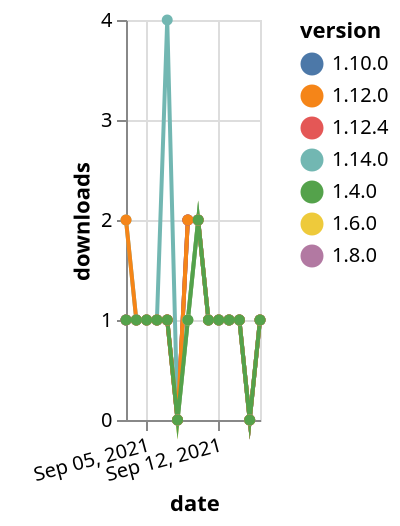 {"$schema": "https://vega.github.io/schema/vega-lite/v5.json", "description": "A simple bar chart with embedded data.", "data": {"values": [{"date": "2021-09-03", "total": 204, "delta": 1, "version": "1.6.0"}, {"date": "2021-09-04", "total": 205, "delta": 1, "version": "1.6.0"}, {"date": "2021-09-05", "total": 206, "delta": 1, "version": "1.6.0"}, {"date": "2021-09-06", "total": 207, "delta": 1, "version": "1.6.0"}, {"date": "2021-09-07", "total": 208, "delta": 1, "version": "1.6.0"}, {"date": "2021-09-08", "total": 208, "delta": 0, "version": "1.6.0"}, {"date": "2021-09-09", "total": 209, "delta": 1, "version": "1.6.0"}, {"date": "2021-09-10", "total": 211, "delta": 2, "version": "1.6.0"}, {"date": "2021-09-11", "total": 212, "delta": 1, "version": "1.6.0"}, {"date": "2021-09-12", "total": 213, "delta": 1, "version": "1.6.0"}, {"date": "2021-09-13", "total": 214, "delta": 1, "version": "1.6.0"}, {"date": "2021-09-14", "total": 215, "delta": 1, "version": "1.6.0"}, {"date": "2021-09-15", "total": 215, "delta": 0, "version": "1.6.0"}, {"date": "2021-09-16", "total": 216, "delta": 1, "version": "1.6.0"}, {"date": "2021-09-03", "total": 204, "delta": 1, "version": "1.8.0"}, {"date": "2021-09-04", "total": 205, "delta": 1, "version": "1.8.0"}, {"date": "2021-09-05", "total": 206, "delta": 1, "version": "1.8.0"}, {"date": "2021-09-06", "total": 207, "delta": 1, "version": "1.8.0"}, {"date": "2021-09-07", "total": 208, "delta": 1, "version": "1.8.0"}, {"date": "2021-09-08", "total": 208, "delta": 0, "version": "1.8.0"}, {"date": "2021-09-09", "total": 210, "delta": 2, "version": "1.8.0"}, {"date": "2021-09-10", "total": 212, "delta": 2, "version": "1.8.0"}, {"date": "2021-09-11", "total": 213, "delta": 1, "version": "1.8.0"}, {"date": "2021-09-12", "total": 214, "delta": 1, "version": "1.8.0"}, {"date": "2021-09-13", "total": 215, "delta": 1, "version": "1.8.0"}, {"date": "2021-09-14", "total": 216, "delta": 1, "version": "1.8.0"}, {"date": "2021-09-15", "total": 216, "delta": 0, "version": "1.8.0"}, {"date": "2021-09-16", "total": 217, "delta": 1, "version": "1.8.0"}, {"date": "2021-09-03", "total": 176, "delta": 1, "version": "1.10.0"}, {"date": "2021-09-04", "total": 177, "delta": 1, "version": "1.10.0"}, {"date": "2021-09-05", "total": 178, "delta": 1, "version": "1.10.0"}, {"date": "2021-09-06", "total": 179, "delta": 1, "version": "1.10.0"}, {"date": "2021-09-07", "total": 180, "delta": 1, "version": "1.10.0"}, {"date": "2021-09-08", "total": 180, "delta": 0, "version": "1.10.0"}, {"date": "2021-09-09", "total": 182, "delta": 2, "version": "1.10.0"}, {"date": "2021-09-10", "total": 184, "delta": 2, "version": "1.10.0"}, {"date": "2021-09-11", "total": 185, "delta": 1, "version": "1.10.0"}, {"date": "2021-09-12", "total": 186, "delta": 1, "version": "1.10.0"}, {"date": "2021-09-13", "total": 187, "delta": 1, "version": "1.10.0"}, {"date": "2021-09-14", "total": 188, "delta": 1, "version": "1.10.0"}, {"date": "2021-09-15", "total": 188, "delta": 0, "version": "1.10.0"}, {"date": "2021-09-16", "total": 189, "delta": 1, "version": "1.10.0"}, {"date": "2021-09-03", "total": 145, "delta": 1, "version": "1.12.4"}, {"date": "2021-09-04", "total": 146, "delta": 1, "version": "1.12.4"}, {"date": "2021-09-05", "total": 147, "delta": 1, "version": "1.12.4"}, {"date": "2021-09-06", "total": 148, "delta": 1, "version": "1.12.4"}, {"date": "2021-09-07", "total": 149, "delta": 1, "version": "1.12.4"}, {"date": "2021-09-08", "total": 149, "delta": 0, "version": "1.12.4"}, {"date": "2021-09-09", "total": 151, "delta": 2, "version": "1.12.4"}, {"date": "2021-09-10", "total": 153, "delta": 2, "version": "1.12.4"}, {"date": "2021-09-11", "total": 154, "delta": 1, "version": "1.12.4"}, {"date": "2021-09-12", "total": 155, "delta": 1, "version": "1.12.4"}, {"date": "2021-09-13", "total": 156, "delta": 1, "version": "1.12.4"}, {"date": "2021-09-14", "total": 157, "delta": 1, "version": "1.12.4"}, {"date": "2021-09-15", "total": 157, "delta": 0, "version": "1.12.4"}, {"date": "2021-09-16", "total": 158, "delta": 1, "version": "1.12.4"}, {"date": "2021-09-03", "total": 133, "delta": 2, "version": "1.14.0"}, {"date": "2021-09-04", "total": 134, "delta": 1, "version": "1.14.0"}, {"date": "2021-09-05", "total": 135, "delta": 1, "version": "1.14.0"}, {"date": "2021-09-06", "total": 136, "delta": 1, "version": "1.14.0"}, {"date": "2021-09-07", "total": 140, "delta": 4, "version": "1.14.0"}, {"date": "2021-09-08", "total": 140, "delta": 0, "version": "1.14.0"}, {"date": "2021-09-09", "total": 141, "delta": 1, "version": "1.14.0"}, {"date": "2021-09-10", "total": 143, "delta": 2, "version": "1.14.0"}, {"date": "2021-09-11", "total": 144, "delta": 1, "version": "1.14.0"}, {"date": "2021-09-12", "total": 145, "delta": 1, "version": "1.14.0"}, {"date": "2021-09-13", "total": 146, "delta": 1, "version": "1.14.0"}, {"date": "2021-09-14", "total": 147, "delta": 1, "version": "1.14.0"}, {"date": "2021-09-15", "total": 147, "delta": 0, "version": "1.14.0"}, {"date": "2021-09-16", "total": 148, "delta": 1, "version": "1.14.0"}, {"date": "2021-09-03", "total": 162, "delta": 2, "version": "1.12.0"}, {"date": "2021-09-04", "total": 163, "delta": 1, "version": "1.12.0"}, {"date": "2021-09-05", "total": 164, "delta": 1, "version": "1.12.0"}, {"date": "2021-09-06", "total": 165, "delta": 1, "version": "1.12.0"}, {"date": "2021-09-07", "total": 166, "delta": 1, "version": "1.12.0"}, {"date": "2021-09-08", "total": 166, "delta": 0, "version": "1.12.0"}, {"date": "2021-09-09", "total": 168, "delta": 2, "version": "1.12.0"}, {"date": "2021-09-10", "total": 170, "delta": 2, "version": "1.12.0"}, {"date": "2021-09-11", "total": 171, "delta": 1, "version": "1.12.0"}, {"date": "2021-09-12", "total": 172, "delta": 1, "version": "1.12.0"}, {"date": "2021-09-13", "total": 173, "delta": 1, "version": "1.12.0"}, {"date": "2021-09-14", "total": 174, "delta": 1, "version": "1.12.0"}, {"date": "2021-09-15", "total": 174, "delta": 0, "version": "1.12.0"}, {"date": "2021-09-16", "total": 175, "delta": 1, "version": "1.12.0"}, {"date": "2021-09-03", "total": 253, "delta": 1, "version": "1.4.0"}, {"date": "2021-09-04", "total": 254, "delta": 1, "version": "1.4.0"}, {"date": "2021-09-05", "total": 255, "delta": 1, "version": "1.4.0"}, {"date": "2021-09-06", "total": 256, "delta": 1, "version": "1.4.0"}, {"date": "2021-09-07", "total": 257, "delta": 1, "version": "1.4.0"}, {"date": "2021-09-08", "total": 257, "delta": 0, "version": "1.4.0"}, {"date": "2021-09-09", "total": 258, "delta": 1, "version": "1.4.0"}, {"date": "2021-09-10", "total": 260, "delta": 2, "version": "1.4.0"}, {"date": "2021-09-11", "total": 261, "delta": 1, "version": "1.4.0"}, {"date": "2021-09-12", "total": 262, "delta": 1, "version": "1.4.0"}, {"date": "2021-09-13", "total": 263, "delta": 1, "version": "1.4.0"}, {"date": "2021-09-14", "total": 264, "delta": 1, "version": "1.4.0"}, {"date": "2021-09-15", "total": 264, "delta": 0, "version": "1.4.0"}, {"date": "2021-09-16", "total": 265, "delta": 1, "version": "1.4.0"}]}, "width": "container", "mark": {"type": "line", "point": {"filled": true}}, "encoding": {"x": {"field": "date", "type": "temporal", "timeUnit": "yearmonthdate", "title": "date", "axis": {"labelAngle": -15}}, "y": {"field": "delta", "type": "quantitative", "title": "downloads"}, "color": {"field": "version", "type": "nominal"}, "tooltip": {"field": "delta"}}}